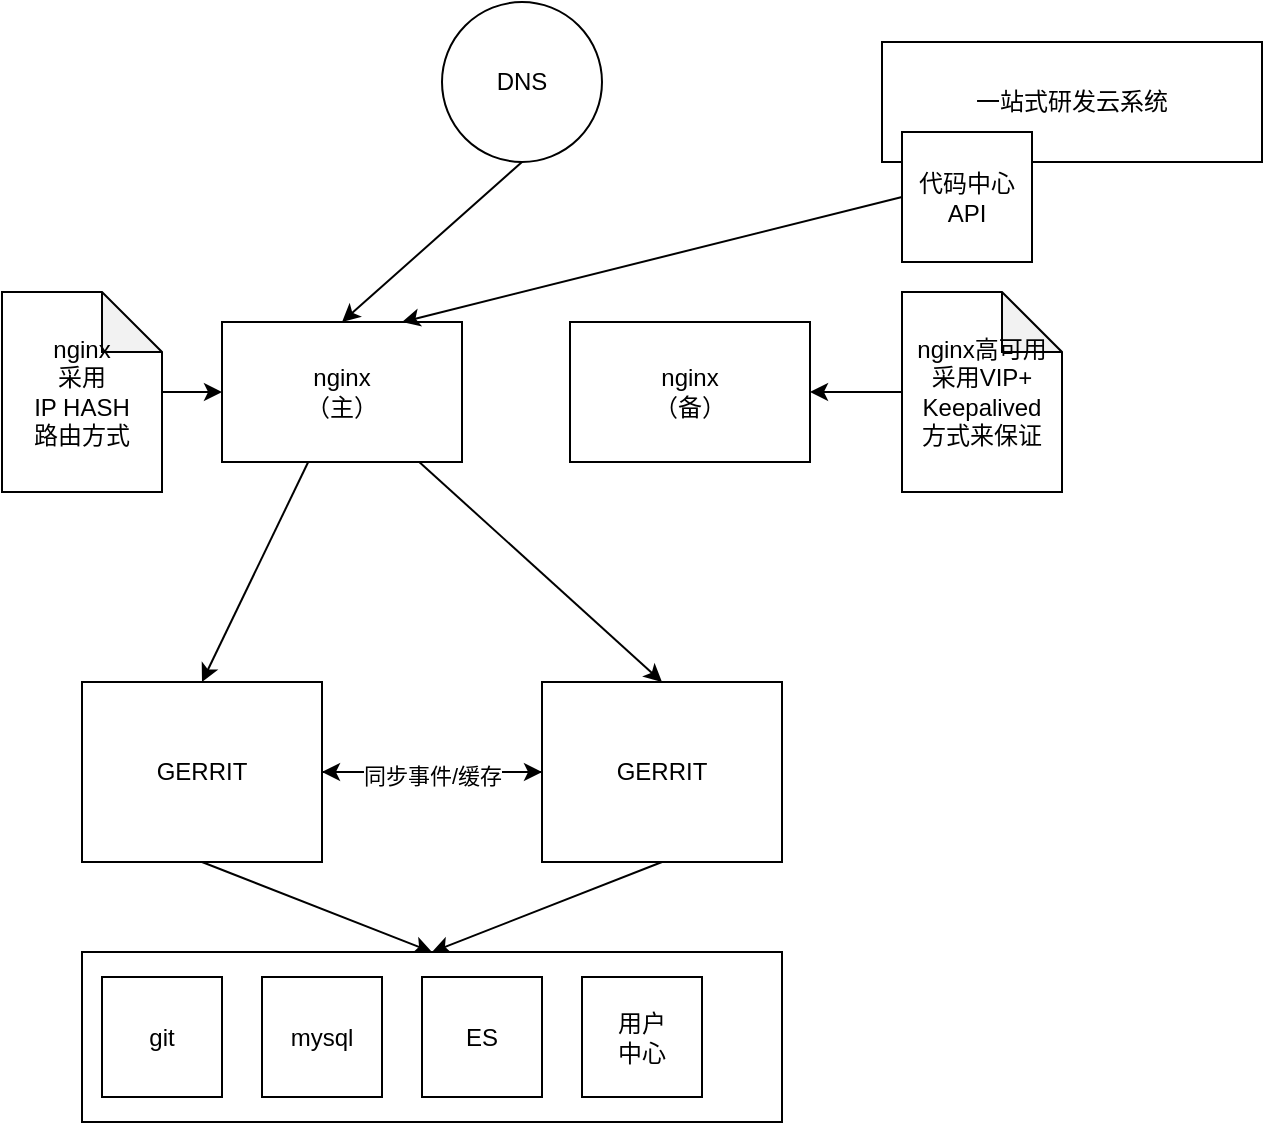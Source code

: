 <mxfile version="14.0.1" type="github">
  <diagram id="AXaMJPUeAVHAXeROrGLg" name="Page-1">
    <mxGraphModel dx="946" dy="589" grid="1" gridSize="10" guides="1" tooltips="1" connect="1" arrows="1" fold="1" page="1" pageScale="1" pageWidth="827" pageHeight="1169" math="0" shadow="0">
      <root>
        <mxCell id="0" />
        <mxCell id="1" parent="0" />
        <mxCell id="TXSAJjmnqaqEyN5Fj5Px-16" style="edgeStyle=none;rounded=0;orthogonalLoop=1;jettySize=auto;html=1;entryX=0.5;entryY=0;entryDx=0;entryDy=0;" edge="1" parent="1" source="TXSAJjmnqaqEyN5Fj5Px-1" target="TXSAJjmnqaqEyN5Fj5Px-4">
          <mxGeometry relative="1" as="geometry" />
        </mxCell>
        <mxCell id="TXSAJjmnqaqEyN5Fj5Px-17" style="edgeStyle=none;rounded=0;orthogonalLoop=1;jettySize=auto;html=1;entryX=0.5;entryY=0;entryDx=0;entryDy=0;" edge="1" parent="1" source="TXSAJjmnqaqEyN5Fj5Px-1" target="TXSAJjmnqaqEyN5Fj5Px-5">
          <mxGeometry relative="1" as="geometry" />
        </mxCell>
        <mxCell id="TXSAJjmnqaqEyN5Fj5Px-1" value="nginx&lt;br&gt;（主）" style="rounded=0;whiteSpace=wrap;html=1;" vertex="1" parent="1">
          <mxGeometry x="120" y="210" width="120" height="70" as="geometry" />
        </mxCell>
        <mxCell id="TXSAJjmnqaqEyN5Fj5Px-3" value="nginx&lt;br&gt;（备）" style="rounded=0;whiteSpace=wrap;html=1;" vertex="1" parent="1">
          <mxGeometry x="294" y="210" width="120" height="70" as="geometry" />
        </mxCell>
        <mxCell id="TXSAJjmnqaqEyN5Fj5Px-18" style="edgeStyle=none;rounded=0;orthogonalLoop=1;jettySize=auto;html=1;entryX=0;entryY=0.5;entryDx=0;entryDy=0;" edge="1" parent="1" source="TXSAJjmnqaqEyN5Fj5Px-4" target="TXSAJjmnqaqEyN5Fj5Px-5">
          <mxGeometry relative="1" as="geometry" />
        </mxCell>
        <mxCell id="TXSAJjmnqaqEyN5Fj5Px-28" style="edgeStyle=none;rounded=0;orthogonalLoop=1;jettySize=auto;html=1;exitX=0.5;exitY=1;exitDx=0;exitDy=0;entryX=0.5;entryY=0;entryDx=0;entryDy=0;" edge="1" parent="1" source="TXSAJjmnqaqEyN5Fj5Px-4" target="TXSAJjmnqaqEyN5Fj5Px-23">
          <mxGeometry relative="1" as="geometry" />
        </mxCell>
        <mxCell id="TXSAJjmnqaqEyN5Fj5Px-4" value="GERRIT" style="rounded=0;whiteSpace=wrap;html=1;" vertex="1" parent="1">
          <mxGeometry x="50" y="390" width="120" height="90" as="geometry" />
        </mxCell>
        <mxCell id="TXSAJjmnqaqEyN5Fj5Px-19" style="edgeStyle=none;rounded=0;orthogonalLoop=1;jettySize=auto;html=1;" edge="1" parent="1" source="TXSAJjmnqaqEyN5Fj5Px-5" target="TXSAJjmnqaqEyN5Fj5Px-4">
          <mxGeometry relative="1" as="geometry" />
        </mxCell>
        <mxCell id="TXSAJjmnqaqEyN5Fj5Px-20" value="同步事件/缓存" style="edgeLabel;html=1;align=center;verticalAlign=middle;resizable=0;points=[];" vertex="1" connectable="0" parent="TXSAJjmnqaqEyN5Fj5Px-19">
          <mxGeometry y="2" relative="1" as="geometry">
            <mxPoint as="offset" />
          </mxGeometry>
        </mxCell>
        <mxCell id="TXSAJjmnqaqEyN5Fj5Px-29" style="edgeStyle=none;rounded=0;orthogonalLoop=1;jettySize=auto;html=1;exitX=0.5;exitY=1;exitDx=0;exitDy=0;entryX=0.5;entryY=0;entryDx=0;entryDy=0;" edge="1" parent="1" source="TXSAJjmnqaqEyN5Fj5Px-5" target="TXSAJjmnqaqEyN5Fj5Px-23">
          <mxGeometry relative="1" as="geometry" />
        </mxCell>
        <mxCell id="TXSAJjmnqaqEyN5Fj5Px-5" value="GERRIT" style="rounded=0;whiteSpace=wrap;html=1;" vertex="1" parent="1">
          <mxGeometry x="280" y="390" width="120" height="90" as="geometry" />
        </mxCell>
        <mxCell id="TXSAJjmnqaqEyN5Fj5Px-11" style="edgeStyle=none;rounded=0;orthogonalLoop=1;jettySize=auto;html=1;entryX=0;entryY=0.5;entryDx=0;entryDy=0;" edge="1" parent="1" source="TXSAJjmnqaqEyN5Fj5Px-10" target="TXSAJjmnqaqEyN5Fj5Px-1">
          <mxGeometry relative="1" as="geometry" />
        </mxCell>
        <mxCell id="TXSAJjmnqaqEyN5Fj5Px-10" value="nginx&lt;br&gt;采用&lt;br&gt;IP HASH&lt;br&gt;路由方式" style="shape=note;whiteSpace=wrap;html=1;backgroundOutline=1;darkOpacity=0.05;" vertex="1" parent="1">
          <mxGeometry x="10" y="195" width="80" height="100" as="geometry" />
        </mxCell>
        <mxCell id="TXSAJjmnqaqEyN5Fj5Px-13" style="edgeStyle=none;rounded=0;orthogonalLoop=1;jettySize=auto;html=1;" edge="1" parent="1" source="TXSAJjmnqaqEyN5Fj5Px-12" target="TXSAJjmnqaqEyN5Fj5Px-3">
          <mxGeometry relative="1" as="geometry" />
        </mxCell>
        <mxCell id="TXSAJjmnqaqEyN5Fj5Px-12" value="nginx高可用&lt;br&gt;采用VIP+&lt;br&gt;Keepalived&lt;br&gt;方式来保证" style="shape=note;whiteSpace=wrap;html=1;backgroundOutline=1;darkOpacity=0.05;" vertex="1" parent="1">
          <mxGeometry x="460" y="195" width="80" height="100" as="geometry" />
        </mxCell>
        <mxCell id="TXSAJjmnqaqEyN5Fj5Px-15" style="edgeStyle=none;rounded=0;orthogonalLoop=1;jettySize=auto;html=1;exitX=0.5;exitY=1;exitDx=0;exitDy=0;entryX=0.5;entryY=0;entryDx=0;entryDy=0;" edge="1" parent="1" source="TXSAJjmnqaqEyN5Fj5Px-14" target="TXSAJjmnqaqEyN5Fj5Px-1">
          <mxGeometry relative="1" as="geometry" />
        </mxCell>
        <mxCell id="TXSAJjmnqaqEyN5Fj5Px-14" value="DNS" style="ellipse;whiteSpace=wrap;html=1;aspect=fixed;" vertex="1" parent="1">
          <mxGeometry x="230" y="50" width="80" height="80" as="geometry" />
        </mxCell>
        <mxCell id="TXSAJjmnqaqEyN5Fj5Px-23" value="" style="rounded=0;whiteSpace=wrap;html=1;" vertex="1" parent="1">
          <mxGeometry x="50" y="525" width="350" height="85" as="geometry" />
        </mxCell>
        <mxCell id="TXSAJjmnqaqEyN5Fj5Px-24" value="git" style="whiteSpace=wrap;html=1;aspect=fixed;" vertex="1" parent="1">
          <mxGeometry x="60" y="537.5" width="60" height="60" as="geometry" />
        </mxCell>
        <mxCell id="TXSAJjmnqaqEyN5Fj5Px-25" value="mysql" style="whiteSpace=wrap;html=1;aspect=fixed;" vertex="1" parent="1">
          <mxGeometry x="140" y="537.5" width="60" height="60" as="geometry" />
        </mxCell>
        <mxCell id="TXSAJjmnqaqEyN5Fj5Px-26" value="ES" style="whiteSpace=wrap;html=1;aspect=fixed;" vertex="1" parent="1">
          <mxGeometry x="220" y="537.5" width="60" height="60" as="geometry" />
        </mxCell>
        <mxCell id="TXSAJjmnqaqEyN5Fj5Px-27" value="用户&lt;br&gt;中心" style="whiteSpace=wrap;html=1;aspect=fixed;" vertex="1" parent="1">
          <mxGeometry x="300" y="537.5" width="60" height="60" as="geometry" />
        </mxCell>
        <mxCell id="TXSAJjmnqaqEyN5Fj5Px-36" style="edgeStyle=none;rounded=0;orthogonalLoop=1;jettySize=auto;html=1;entryX=0.75;entryY=0;entryDx=0;entryDy=0;exitX=0;exitY=0.5;exitDx=0;exitDy=0;" edge="1" parent="1" source="TXSAJjmnqaqEyN5Fj5Px-37" target="TXSAJjmnqaqEyN5Fj5Px-1">
          <mxGeometry relative="1" as="geometry" />
        </mxCell>
        <mxCell id="TXSAJjmnqaqEyN5Fj5Px-35" value="一站式研发云系统" style="rounded=0;whiteSpace=wrap;html=1;" vertex="1" parent="1">
          <mxGeometry x="450" y="70" width="190" height="60" as="geometry" />
        </mxCell>
        <mxCell id="TXSAJjmnqaqEyN5Fj5Px-37" value="代码中心&lt;br&gt;API" style="whiteSpace=wrap;html=1;aspect=fixed;" vertex="1" parent="1">
          <mxGeometry x="460" y="115" width="65" height="65" as="geometry" />
        </mxCell>
      </root>
    </mxGraphModel>
  </diagram>
</mxfile>
